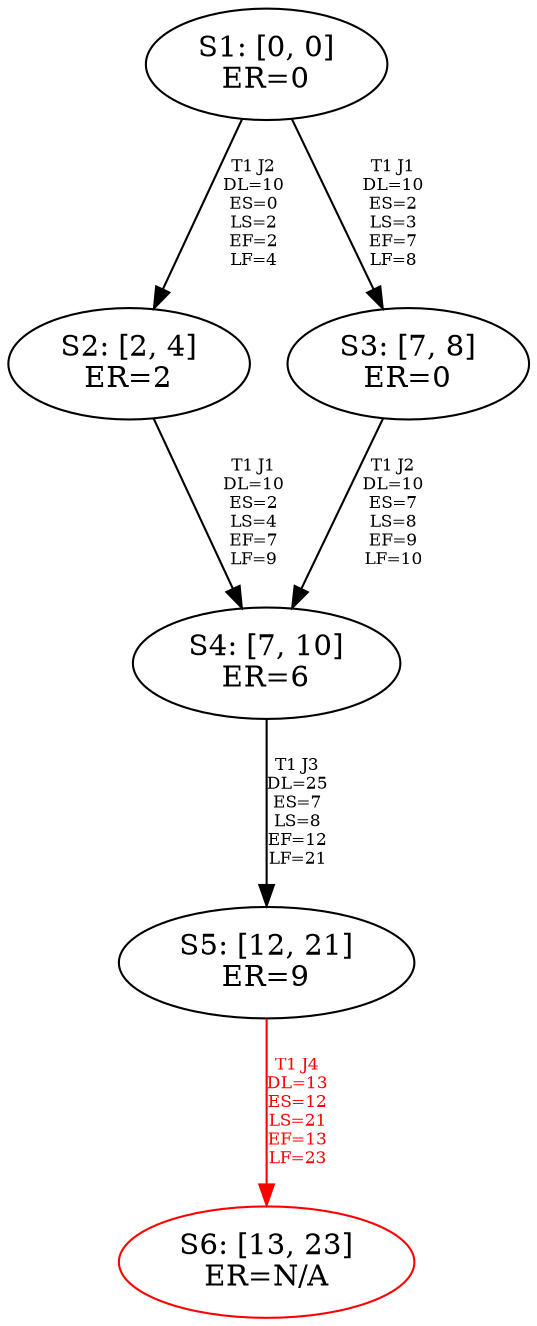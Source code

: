 digraph {
	S1[label="S1: [0, 0]\nER=0"];
	S2[label="S2: [2, 4]\nER=2"];
	S3[label="S3: [7, 8]\nER=0"];
	S4[label="S4: [7, 10]\nER=6"];
	S5[label="S5: [12, 21]\nER=9"];
	S6[label="S6: [13, 23]\nER=N/A"];
	S1 -> S2[label="T1 J2\nDL=10\nES=0\nLS=2\nEF=2\nLF=4",fontsize=8];
	S1 -> S3[label="T1 J1\nDL=10\nES=2\nLS=3\nEF=7\nLF=8",fontsize=8];
	S2 -> S4[label="T1 J1\nDL=10\nES=2\nLS=4\nEF=7\nLF=9",fontsize=8];
	S3 -> S4[label="T1 J2\nDL=10\nES=7\nLS=8\nEF=9\nLF=10",fontsize=8];
	S4 -> S5[label="T1 J3\nDL=25\nES=7\nLS=8\nEF=12\nLF=21",fontsize=8];
	S5 -> S6[label="T1 J4\nDL=13\nES=12\nLS=21\nEF=13\nLF=23",color=Red,fontcolor=Red,fontsize=8];
S6[color=Red];
}
